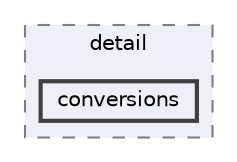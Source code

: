 digraph "/home/ale/sparse-matrix/json/include/nlohmann/detail/conversions"
{
 // LATEX_PDF_SIZE
  bgcolor="transparent";
  edge [fontname=Helvetica,fontsize=10,labelfontname=Helvetica,labelfontsize=10];
  node [fontname=Helvetica,fontsize=10,shape=box,height=0.2,width=0.4];
  compound=true
  subgraph clusterdir_7ae8f27d4a14f13abfe4fc5ed81e8cc5 {
    graph [ bgcolor="#edf0f7", pencolor="grey50", label="detail", fontname=Helvetica,fontsize=10 style="filled,dashed", URL="dir_7ae8f27d4a14f13abfe4fc5ed81e8cc5.html",tooltip=""]
  dir_3c642641b40b603456ae236f93690860 [label="conversions", fillcolor="#edf0f7", color="grey25", style="filled,bold", URL="dir_3c642641b40b603456ae236f93690860.html",tooltip=""];
  }
}

